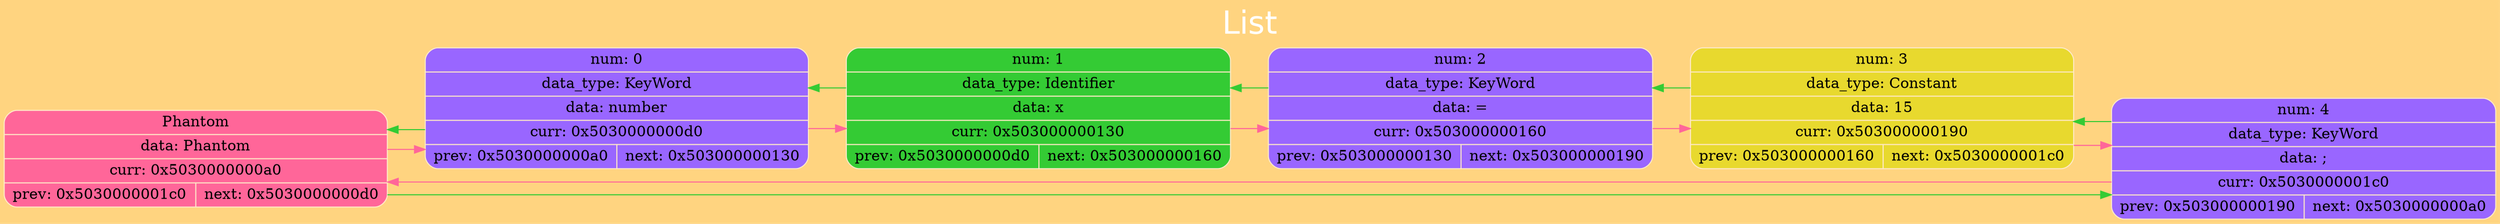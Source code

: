 digraph G
{
charset="latin1";
label="List";
 labelloc="t";
 fontsize=30
 fontname="DejaVu Sans";
 fontcolor="#FFFFFF"

rankdir=LR; splines=ortho; size="200,300"; bgcolor="#ffd480";
{ node_0x5030000000a0 [shape = record; style="rounded, filled", fillcolor="#ff6699", color="#FFE9C7", label=" { Phantom } | {data: Phantom } | { curr: 0x5030000000a0 } | { { prev: 0x5030000001c0 } | { next: 0x5030000000d0 } }  "] 
}
node_0x5030000000d0 [shape = record; style="rounded, filled", fillcolor="#9966FF", color="#FFE9C7", label=" { num: 0 } | { data_type: KeyWord } | {data: number } | { curr: 0x5030000000d0 } | { { prev: 0x5030000000a0 } | { next: 0x503000000130 } }  "] 
node_0x503000000130 [shape = record; style="rounded, filled", fillcolor="#34cb34", color="#FFE9C7", label=" { num: 1 } | { data_type: Identifier } | {data: x } | { curr: 0x503000000130 } | { { prev: 0x5030000000d0 } | { next: 0x503000000160 } }  "] 
node_0x503000000160 [shape = record; style="rounded, filled", fillcolor="#9966FF", color="#FFE9C7", label=" { num: 2 } | { data_type: KeyWord } | {data: = } | { curr: 0x503000000160 } | { { prev: 0x503000000130 } | { next: 0x503000000190 } }  "] 
node_0x503000000190 [shape = record; style="rounded, filled", fillcolor="#e8d92e", color="#FFE9C7", label=" { num: 3 } | { data_type: Constant } | {data: 15 } | { curr: 0x503000000190 } | { { prev: 0x503000000160 } | { next: 0x5030000001c0 } }  "] 
node_0x5030000001c0 [shape = record; style="rounded, filled", fillcolor="#9966FF", color="#FFE9C7", label=" { num: 4 } | { data_type: KeyWord } | {data: ; } | { curr: 0x5030000001c0 } | { { prev: 0x503000000190 } | { next: 0x5030000000a0 } }  "] 

node_0x5030000000a0 -> node_0x5030000000d0 [color ="#ff6699"];
node_0x5030000000a0 -> node_0x5030000001c0 [color ="#34cb34"];
node_0x5030000000d0 -> node_0x503000000130 [color ="#ff6699"];
node_0x5030000000d0 -> node_0x5030000000a0 [color ="#34cb34"];
node_0x503000000130 -> node_0x503000000160 [color ="#ff6699"];
node_0x503000000130 -> node_0x5030000000d0 [color ="#34cb34"];
node_0x503000000160 -> node_0x503000000190 [color ="#ff6699"];
node_0x503000000160 -> node_0x503000000130 [color ="#34cb34"];
node_0x503000000190 -> node_0x5030000001c0 [color ="#ff6699"];
node_0x503000000190 -> node_0x503000000160 [color ="#34cb34"];
node_0x5030000001c0 -> node_0x5030000000a0 [color ="#ff6699"];
node_0x5030000001c0 -> node_0x503000000190 [color ="#34cb34"];

}
